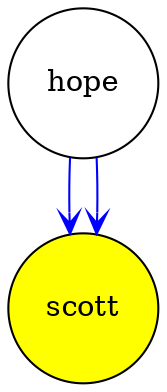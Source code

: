 digraph outcome_hope_scott { 
 K=0.6 
 "hope" -> { "scott" } [color="blue", arrowhead="vee", penwidth=1, href="#70"]; 
 "hope" -> { "scott" } [color="blue", arrowhead="vee", penwidth=1, href="#70"]; 
 "hope" [shape="circle", fixedsize="true", height=1, width=1, style="filled", fillcolor="white", href="#hope"]; 
 "scott" [shape="circle", fixedsize="true", height=1, width=1, style="filled", fillcolor="yellow", href="#scott"]; 

}
